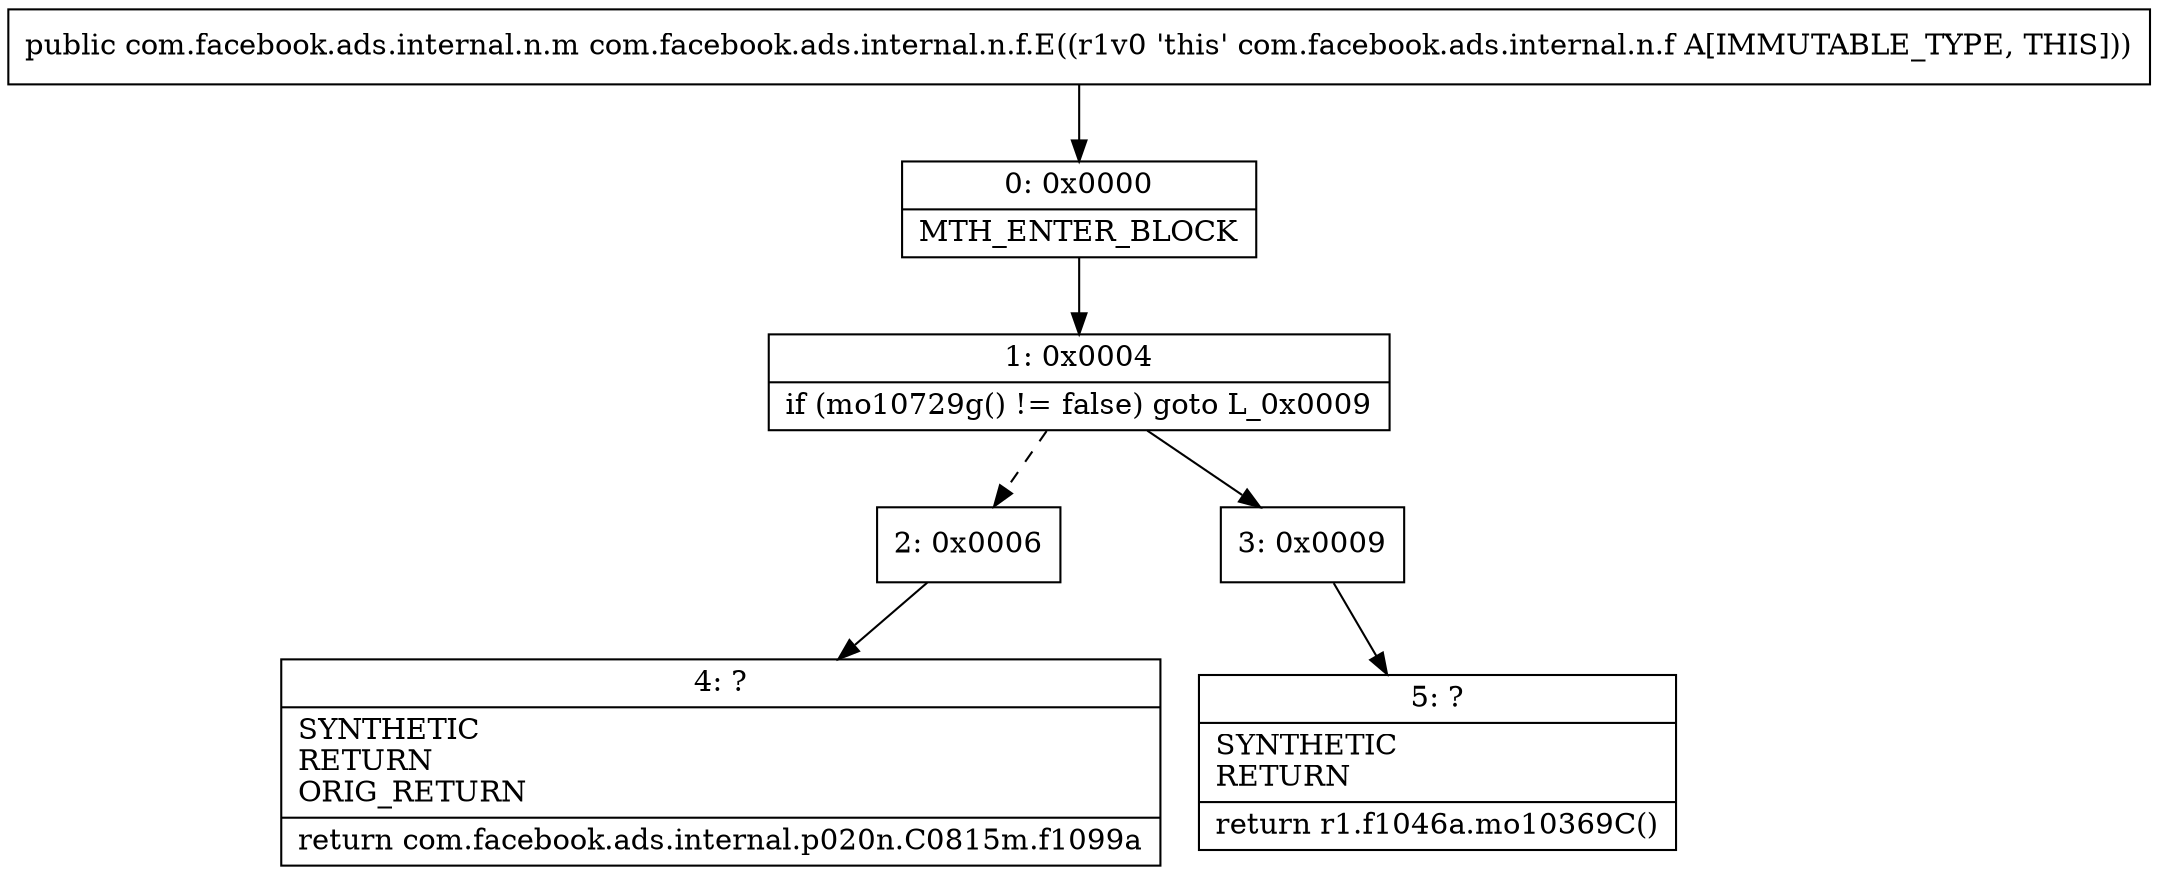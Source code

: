 digraph "CFG forcom.facebook.ads.internal.n.f.E()Lcom\/facebook\/ads\/internal\/n\/m;" {
Node_0 [shape=record,label="{0\:\ 0x0000|MTH_ENTER_BLOCK\l}"];
Node_1 [shape=record,label="{1\:\ 0x0004|if (mo10729g() != false) goto L_0x0009\l}"];
Node_2 [shape=record,label="{2\:\ 0x0006}"];
Node_3 [shape=record,label="{3\:\ 0x0009}"];
Node_4 [shape=record,label="{4\:\ ?|SYNTHETIC\lRETURN\lORIG_RETURN\l|return com.facebook.ads.internal.p020n.C0815m.f1099a\l}"];
Node_5 [shape=record,label="{5\:\ ?|SYNTHETIC\lRETURN\l|return r1.f1046a.mo10369C()\l}"];
MethodNode[shape=record,label="{public com.facebook.ads.internal.n.m com.facebook.ads.internal.n.f.E((r1v0 'this' com.facebook.ads.internal.n.f A[IMMUTABLE_TYPE, THIS])) }"];
MethodNode -> Node_0;
Node_0 -> Node_1;
Node_1 -> Node_2[style=dashed];
Node_1 -> Node_3;
Node_2 -> Node_4;
Node_3 -> Node_5;
}

